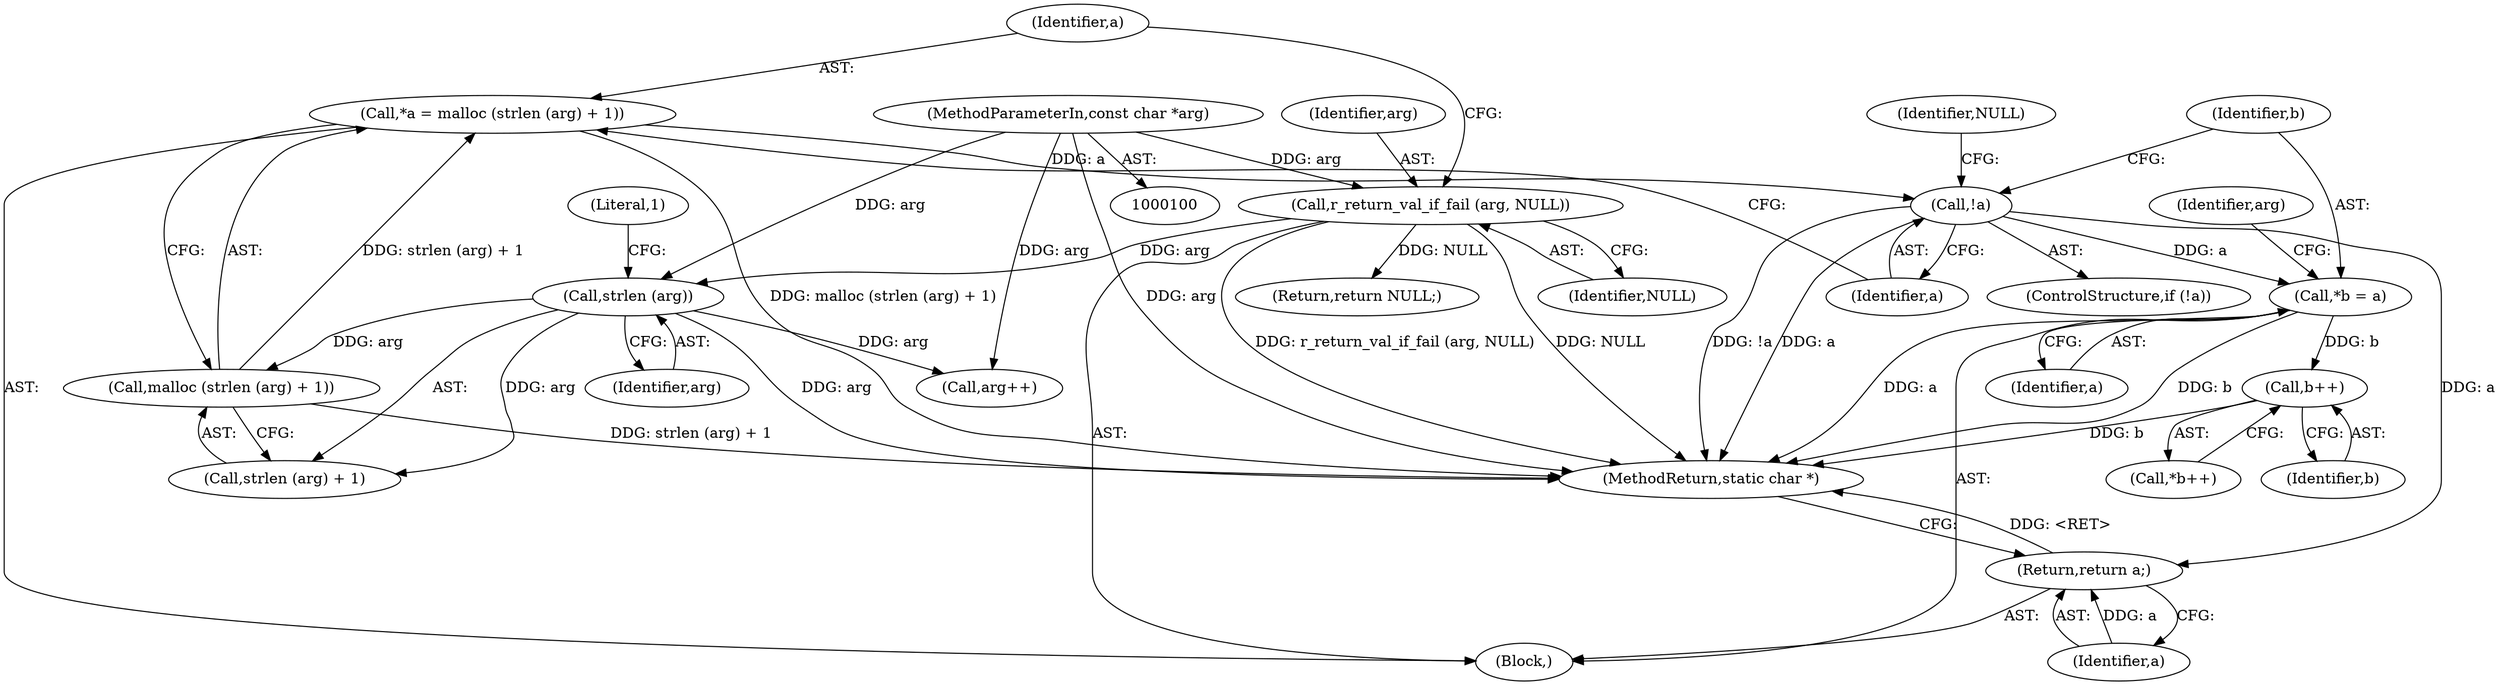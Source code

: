 digraph "0_radare2_5411543a310a470b1257fb93273cdd6e8dfcb3af_0@API" {
"1000107" [label="(Call,*a = malloc (strlen (arg) + 1))"];
"1000109" [label="(Call,malloc (strlen (arg) + 1))"];
"1000111" [label="(Call,strlen (arg))"];
"1000103" [label="(Call,r_return_val_if_fail (arg, NULL))"];
"1000101" [label="(MethodParameterIn,const char *arg)"];
"1000115" [label="(Call,!a)"];
"1000121" [label="(Call,*b = a)"];
"1000141" [label="(Call,b++)"];
"1000152" [label="(Return,return a;)"];
"1000116" [label="(Identifier,a)"];
"1000114" [label="(ControlStructure,if (!a))"];
"1000141" [label="(Call,b++)"];
"1000118" [label="(Return,return NULL;)"];
"1000123" [label="(Identifier,a)"];
"1000152" [label="(Return,return a;)"];
"1000115" [label="(Call,!a)"];
"1000119" [label="(Identifier,NULL)"];
"1000140" [label="(Call,*b++)"];
"1000142" [label="(Identifier,b)"];
"1000110" [label="(Call,strlen (arg) + 1)"];
"1000105" [label="(Identifier,NULL)"];
"1000108" [label="(Identifier,a)"];
"1000126" [label="(Identifier,arg)"];
"1000107" [label="(Call,*a = malloc (strlen (arg) + 1))"];
"1000103" [label="(Call,r_return_val_if_fail (arg, NULL))"];
"1000146" [label="(Call,arg++)"];
"1000121" [label="(Call,*b = a)"];
"1000112" [label="(Identifier,arg)"];
"1000111" [label="(Call,strlen (arg))"];
"1000101" [label="(MethodParameterIn,const char *arg)"];
"1000102" [label="(Block,)"];
"1000113" [label="(Literal,1)"];
"1000153" [label="(Identifier,a)"];
"1000109" [label="(Call,malloc (strlen (arg) + 1))"];
"1000154" [label="(MethodReturn,static char *)"];
"1000122" [label="(Identifier,b)"];
"1000104" [label="(Identifier,arg)"];
"1000107" -> "1000102"  [label="AST: "];
"1000107" -> "1000109"  [label="CFG: "];
"1000108" -> "1000107"  [label="AST: "];
"1000109" -> "1000107"  [label="AST: "];
"1000116" -> "1000107"  [label="CFG: "];
"1000107" -> "1000154"  [label="DDG: malloc (strlen (arg) + 1)"];
"1000109" -> "1000107"  [label="DDG: strlen (arg) + 1"];
"1000107" -> "1000115"  [label="DDG: a"];
"1000109" -> "1000110"  [label="CFG: "];
"1000110" -> "1000109"  [label="AST: "];
"1000109" -> "1000154"  [label="DDG: strlen (arg) + 1"];
"1000111" -> "1000109"  [label="DDG: arg"];
"1000111" -> "1000110"  [label="AST: "];
"1000111" -> "1000112"  [label="CFG: "];
"1000112" -> "1000111"  [label="AST: "];
"1000113" -> "1000111"  [label="CFG: "];
"1000111" -> "1000154"  [label="DDG: arg"];
"1000111" -> "1000110"  [label="DDG: arg"];
"1000103" -> "1000111"  [label="DDG: arg"];
"1000101" -> "1000111"  [label="DDG: arg"];
"1000111" -> "1000146"  [label="DDG: arg"];
"1000103" -> "1000102"  [label="AST: "];
"1000103" -> "1000105"  [label="CFG: "];
"1000104" -> "1000103"  [label="AST: "];
"1000105" -> "1000103"  [label="AST: "];
"1000108" -> "1000103"  [label="CFG: "];
"1000103" -> "1000154"  [label="DDG: NULL"];
"1000103" -> "1000154"  [label="DDG: r_return_val_if_fail (arg, NULL)"];
"1000101" -> "1000103"  [label="DDG: arg"];
"1000103" -> "1000118"  [label="DDG: NULL"];
"1000101" -> "1000100"  [label="AST: "];
"1000101" -> "1000154"  [label="DDG: arg"];
"1000101" -> "1000146"  [label="DDG: arg"];
"1000115" -> "1000114"  [label="AST: "];
"1000115" -> "1000116"  [label="CFG: "];
"1000116" -> "1000115"  [label="AST: "];
"1000119" -> "1000115"  [label="CFG: "];
"1000122" -> "1000115"  [label="CFG: "];
"1000115" -> "1000154"  [label="DDG: !a"];
"1000115" -> "1000154"  [label="DDG: a"];
"1000115" -> "1000121"  [label="DDG: a"];
"1000115" -> "1000152"  [label="DDG: a"];
"1000121" -> "1000102"  [label="AST: "];
"1000121" -> "1000123"  [label="CFG: "];
"1000122" -> "1000121"  [label="AST: "];
"1000123" -> "1000121"  [label="AST: "];
"1000126" -> "1000121"  [label="CFG: "];
"1000121" -> "1000154"  [label="DDG: a"];
"1000121" -> "1000154"  [label="DDG: b"];
"1000121" -> "1000141"  [label="DDG: b"];
"1000141" -> "1000140"  [label="AST: "];
"1000141" -> "1000142"  [label="CFG: "];
"1000142" -> "1000141"  [label="AST: "];
"1000140" -> "1000141"  [label="CFG: "];
"1000141" -> "1000154"  [label="DDG: b"];
"1000152" -> "1000102"  [label="AST: "];
"1000152" -> "1000153"  [label="CFG: "];
"1000153" -> "1000152"  [label="AST: "];
"1000154" -> "1000152"  [label="CFG: "];
"1000152" -> "1000154"  [label="DDG: <RET>"];
"1000153" -> "1000152"  [label="DDG: a"];
}
